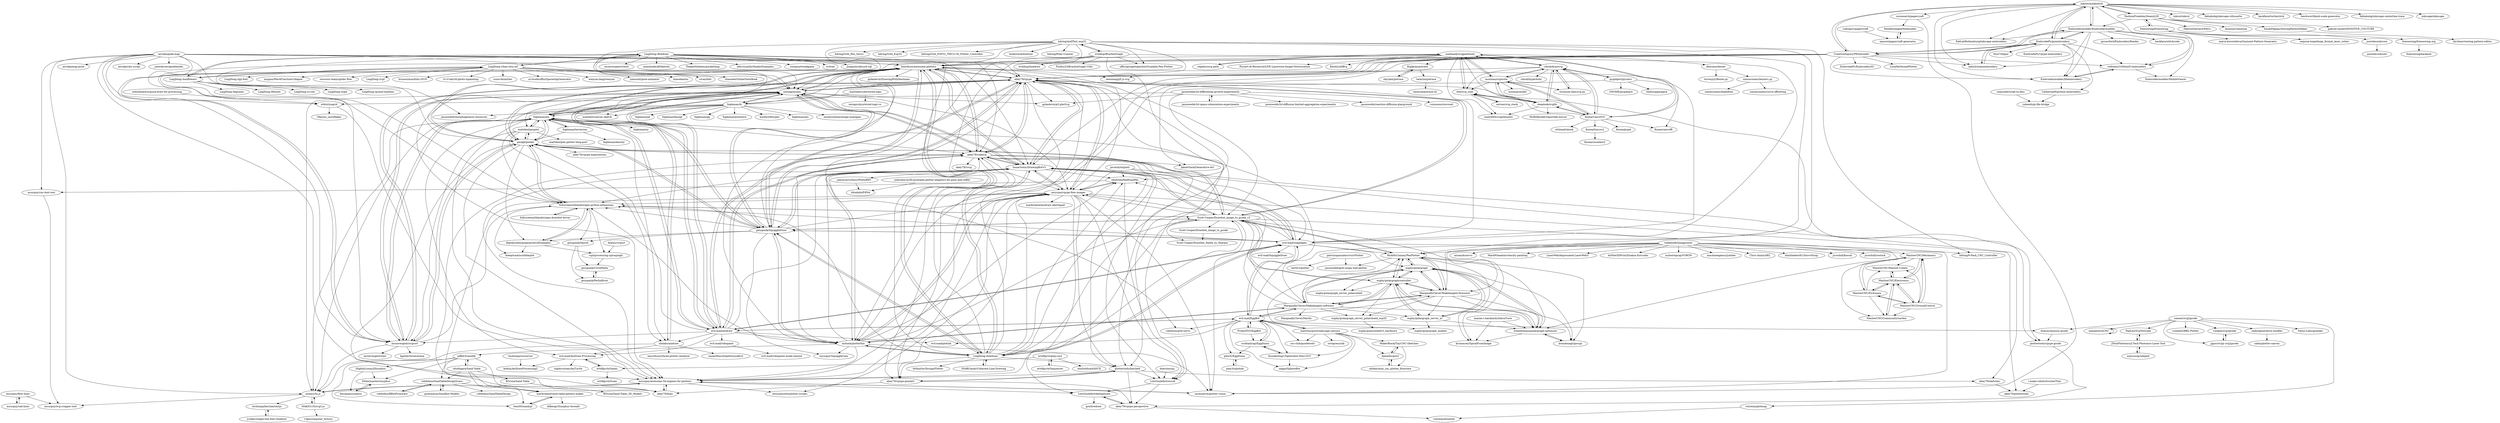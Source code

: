 digraph G {
"beardicus/awesome-plotters" -> "abey79/vpype"
"beardicus/awesome-plotters" -> "nornagon/saxi"
"beardicus/awesome-plotters" -> "SonarSonic/DrawingBotV3"
"beardicus/awesome-plotters" -> "abey79/vsketch"
"beardicus/awesome-plotters" -> "paulgb/penkit"
"beardicus/awesome-plotters" -> "gwygonik/SquiggleDraw"
"beardicus/awesome-plotters" -> "LingDong-/linedraw"
"beardicus/awesome-plotters" -> "fogleman/axi"
"beardicus/awesome-plotters" -> "inconvergent/svgsort"
"beardicus/awesome-plotters" -> "zenozeng/p5.js-svg" ["e"=1]
"beardicus/awesome-plotters" -> "Scott-Cooper/Drawbot_image_to_gcode_v2"
"beardicus/awesome-plotters" -> "fullscreennl/blackstripes-python-extensions"
"beardicus/awesome-plotters" -> "serycjon/vpype-flow-imager"
"beardicus/awesome-plotters" -> "golanlevin/DrawingWithMachines" ["e"=1]
"beardicus/awesome-plotters" -> "evil-mad/axidraw"
"wblut/isogrid" -> "msurguy/awesome-3d-engines-for-plotters"
"wblut/isogrid" -> "l3kn/iso_snowflakes"
"martymcguire/inkscape-unicorn" -> "octopress/ink" ["e"=1]
"martymcguire/inkscape-unicorn" -> "MakerBlock/TinyCNC-Sketches"
"martymcguire/inkscape-unicorn" -> "evil-mad/EggBot"
"martymcguire/inkscape-unicorn" -> "zaggo/SphereBot"
"martymcguire/inkscape-unicorn" -> "damellis/gctrl"
"martymcguire/inkscape-unicorn" -> "cnc-club/gcodetools" ["e"=1]
"martymcguire/inkscape-unicorn" -> "thunderbug1/Spherebot-Host-GUI"
"LingDong-/shan-shui-inf" -> "LingDong-/nonflowers"
"LingDong-/shan-shui-inf" -> "LingDong-/fishdraw"
"LingDong-/shan-shui-inf" -> "wenyan-lang/wenyan" ["e"=1]
"LingDong-/shan-shui-inf" -> "yemount/pose-animator" ["e"=1]
"LingDong-/shan-shui-inf" -> "zhaoolee/ins" ["e"=1]
"LingDong-/shan-shui-inf" -> "sivan/heti" ["e"=1]
"LingDong-/shan-shui-inf" -> "zhaoolee/OnlineToolsBook" ["e"=1]
"LingDong-/shan-shui-inf" -> "LingDong-/qiji-font" ["e"=1]
"LingDong-/shan-shui-inf" -> "mxgmn/WaveFunctionCollapse" ["e"=1]
"LingDong-/shan-shui-inf" -> "ssssssss-team/spider-flow" ["e"=1]
"LingDong-/shan-shui-inf" -> "LingDong-/rrpl" ["e"=1]
"LingDong-/shan-shui-inf" -> "brunosimon/folio-2019" ["e"=1]
"LingDong-/shan-shui-inf" -> "vt-vl-lab/3d-photo-inpainting" ["e"=1]
"LingDong-/shan-shui-inf" -> "nuno-faria/tiler" ["e"=1]
"LingDong-/shan-shui-inf" -> "a1studmuffin/SpaceshipGenerator" ["e"=1]
"evildmp/BrachioGraph" -> "bdring/midTbot_esp32"
"evildmp/BrachioGraph" -> "beardicus/awesome-plotters"
"evildmp/BrachioGraph" -> "ufficioprogettiperduti/Scalable-Pen-Plotter"
"evildmp/BrachioGraph" -> "evildmp/linedraw"
"evildmp/BrachioGraph" -> "Findus23/BrachioGraph-Utils"
"evildmp/BrachioGraph" -> "LingDong-/linedraw"
"evildmp/BrachioGraph" -> "mitxela/plotterfun"
"evildmp/BrachioGraph" -> "evil-mad/stipplegen"
"cduck/drawsvg" -> "mozman/svgwrite"
"cduck/drawsvg" -> "orsinium-labs/svg.py"
"cduck/drawsvg" -> "mathandy/svgpathtools"
"cduck/drawsvg" -> "deeplook/svglib"
"cduck/drawsvg" -> "cduck/hyperbolic"
"cduck/drawsvg" -> "Kozea/CairoSVG"
"cduck/drawsvg" -> "btel/svg_utils"
"cduck/drawsvg" -> "pygobject/pycairo"
"cduck/drawsvg" -> "abey79/vpype"
"fogleman/terrarium" -> "fogleman/axi"
"fogleman/terrarium" -> "fogleman/density"
"fogleman/terrarium" -> "paulgb/penkit"
"heropup/sisyphus" -> "Dithermaster/sisyphus"
"jasonwebb/2d-differential-growth-experiments" -> "rsimmons/isovoxel"
"jasonwebb/2d-differential-growth-experiments" -> "wblut/isogrid"
"jasonwebb/2d-differential-growth-experiments" -> "jasonwebb/2d-space-colonization-experiments"
"jasonwebb/2d-differential-growth-experiments" -> "jasonwebb/2d-diffusion-limited-aggregation-experiments"
"jasonwebb/2d-differential-growth-experiments" -> "jasonwebb/reaction-diffusion-playground" ["e"=1]
"jasonwebb/2d-differential-growth-experiments" -> "golanlevin/p5.plotSvg" ["e"=1]
"jasonwebb/2d-differential-growth-experiments" -> "ehufsted/HalftonePAL"
"freesewing/freesewing" -> "FashionFreedom/Seamly2D"
"freesewing/freesewing" -> "joostdecock/core"
"freesewing/freesewing" -> "freesewing/freesewing.org"
"freesewing/freesewing" -> "maria-korosteleva/Garment-Pattern-Generator" ["e"=1]
"freesewing/freesewing" -> "sequoia-hope/large_format_laser_cutter"
"EmbroidePy/pyembroidery" -> "inkstitch/pyembroidery"
"EmbroidePy/pyembroidery" -> "CreativeInquiry/PEmbroider"
"EmbroidePy/pyembroidery" -> "Embroidermodder/Embroidermodder"
"EmbroidePy/pyembroidery" -> "redteam316/html5-embroidery"
"EmbroidePy/pyembroidery" -> "inkstitch/inkstitch"
"EmbroidePy/pyembroidery" -> "frno7/libpes"
"EmbroidePy/pyembroidery" -> "Embroidermodder/libembroidery"
"EmbroidePy/pyembroidery" -> "EmbroidePy/vpype-embroidery"
"EmbroidePy/pyembroidery" -> "CatherineH/python-embroidery"
"MakerBlock/TinyCNC-Sketches" -> "damellis/gctrl"
"MakerBlock/TinyCNC-Sketches" -> "adidax/mini_cnc_plotter_firmware"
"LingDong-/nonflowers" -> "LingDong-/shan-shui-inf"
"LingDong-/nonflowers" -> "LingDong-/fishdraw"
"LingDong-/nonflowers" -> "LingDong-/grand-timeline"
"LingDong-/nonflowers" -> "LingDong-/legumes"
"LingDong-/nonflowers" -> "LingDong-/Hermit"
"LingDong-/nonflowers" -> "LingDong-/ci-ren" ["e"=1]
"LingDong-/nonflowers" -> "LingDong-/cope" ["e"=1]
"nornagon/saxi" -> "abey79/vpype"
"nornagon/saxi" -> "fogleman/axi"
"nornagon/saxi" -> "beardicus/awesome-plotters"
"nornagon/saxi" -> "evil-mad/axidraw"
"nornagon/saxi" -> "aweary/ln.js"
"nornagon/saxi" -> "ubilabs/axidraw"
"nornagon/saxi" -> "SonarSonic/DrawingBotV3"
"nornagon/saxi" -> "abey79/vsketch"
"nornagon/saxi" -> "inconvergent/svgsort"
"nornagon/saxi" -> "gwygonik/SquiggleDraw"
"nornagon/saxi" -> "paulgb/penkit"
"nornagon/saxi" -> "serycjon/vpype-flow-imager"
"nornagon/saxi" -> "msurguy/awesome-3d-engines-for-plotters"
"nornagon/saxi" -> "fogleman/ln"
"nornagon/saxi" -> "golanlevin/p5.plotSvg" ["e"=1]
"inconvergent/svgsort" -> "fogleman/axi"
"inconvergent/svgsort" -> "paulgb/penkit"
"inconvergent/svgsort" -> "abey79/vpype"
"inconvergent/svgsort" -> "fullscreennl/blackstripes-python-extensions"
"inconvergent/svgsort" -> "aweary/ln.js"
"inconvergent/svgsort" -> "nornagon/saxi"
"inconvergent/svgsort" -> "inconvergent/weir" ["e"=1]
"inconvergent/svgsort" -> "kgolid/chromotome" ["e"=1]
"inconvergent/svgsort" -> "beardicus/awesome-plotters"
"ubilabs/axidraw" -> "naomiHauret/patternsofevil"
"ubilabs/axidraw" -> "evil-mad/AxiDraw-Processing"
"ubilabs/axidraw" -> "neurofuzzy/three-plotter-renderer"
"ubilabs/axidraw" -> "aweary/ln.js"
"ubilabs/axidraw" -> "nornagon/saxi"
"euphy/polargraph" -> "euphy/polargraphcontroller"
"euphy/polargraph" -> "ezheidtmann/polargraph-optimizer"
"euphy/polargraph" -> "euphy/polargraph_server_a1"
"euphy/polargraph" -> "MarginallyClever/Makelangelo-firmware"
"euphy/polargraph" -> "RickMcConney/PenPlotter"
"euphy/polargraph" -> "brandonagr/gocupi"
"euphy/polargraph" -> "MarginallyClever/Makelangelo-software"
"euphy/polargraph" -> "euphy/polargraph_server_polarshield"
"euphy/polargraph" -> "euphy/polargraph_models"
"jasonwebb/2d-space-colonization-experiments" -> "jasonwebb/2d-differential-growth-experiments"
"CatherineH/python-embroidery" -> "yaheath/pi-file-bridge"
"Embroidermodder/Embroidermodder" -> "inkstitch/inkstitch"
"Embroidermodder/Embroidermodder" -> "Embroidermodder/libembroidery"
"Embroidermodder/Embroidermodder" -> "EmbroidePy/pyembroidery"
"Embroidermodder/Embroidermodder" -> "CreativeInquiry/PEmbroider"
"Embroidermodder/Embroidermodder" -> "inkstitch/pyembroidery"
"Embroidermodder/Embroidermodder" -> "njcrawford/EmbroideryReader"
"Embroidermodder/Embroidermodder" -> "FabLabRothenburg/inkscape-embroidery"
"Embroidermodder/Embroidermodder" -> "redteam316/html5-embroidery"
"Embroidermodder/Embroidermodder" -> "Embroidermodder/MobileViewer"
"Embroidermodder/Embroidermodder" -> "backface/stitchcode"
"inkstitch/pyembroidery" -> "EmbroidePy/pyembroidery"
"Anemy/svgurt" -> "rspt/processing-spirograph"
"paulgb/penkit" -> "fullscreennl/blackstripes-python-extensions"
"paulgb/penkit" -> "msurguy/awesome-3d-engines-for-plotters"
"paulgb/penkit" -> "inconvergent/svgsort"
"paulgb/penkit" -> "Scott-Cooper/Drawbot_image_to_gcode_v2"
"paulgb/penkit" -> "digitalcoleman/generativeExamples"
"paulgb/penkit" -> "gwygonik/SquiggleDraw"
"paulgb/penkit" -> "beardicus/awesome-plotters"
"paulgb/penkit" -> "abey79/lines"
"paulgb/penkit" -> "abey79/vpype-explorations"
"paulgb/penkit" -> "abey79/vpype"
"paulgb/penkit" -> "mattdesl/penplot"
"paulgb/penkit" -> "abey79/vsketch"
"paulgb/penkit" -> "fogleman/axi"
"vishpat/svg2gcode" -> "pjpscriv/py-svg2gcode"
"msurguy/rad-lines" -> "msurguy/flow-lines"
"bdring/midTbot_esp32" -> "bdring/Grbl_Pen_Servo" ["e"=1]
"bdring/midTbot_esp32" -> "beardicus/awesome-plotters"
"bdring/midTbot_esp32" -> "bdring/Grbl_Esp32" ["e"=1]
"bdring/midTbot_esp32" -> "bdring/Grbl_ESP32_TMC2130_Plotter_Controller"
"bdring/midTbot_esp32" -> "robottini/grbl-servo" ["e"=1]
"bdring/midTbot_esp32" -> "abey79/vpype"
"bdring/midTbot_esp32" -> "evildmp/BrachioGraph"
"bdring/midTbot_esp32" -> "ufficioprogettiperduti/Scalable-Pen-Plotter"
"bdring/midTbot_esp32" -> "MarginallyClever/Makelangelo-firmware"
"bdring/midTbot_esp32" -> "bdring/6-Pack_CNC_Controller" ["e"=1]
"bdring/midTbot_esp32" -> "gwygonik/SquiggleDraw"
"bdring/midTbot_esp32" -> "bullestock/4xidraw" ["e"=1]
"bdring/midTbot_esp32" -> "bdring/Polar-Coaster"
"bdring/midTbot_esp32" -> "nornagon/saxi"
"bdring/midTbot_esp32" -> "RickMcConney/PenPlotter"
"sameer/svg2gcode" -> "pjpscriv/py-svg2gcode"
"sameer/svg2gcode" -> "volzotan/plotmap"
"sameer/svg2gcode" -> "cadin/generative-noodles"
"sameer/svg2gcode" -> "domoszlai/juicy-gcode"
"sameer/svg2gcode" -> "svenhb/GRBL-Plotter" ["e"=1]
"sameer/svg2gcode" -> "Sienci-Labs/gsender" ["e"=1]
"sameer/svg2gcode" -> "vishpat/svg2gcode"
"sameer/svg2gcode" -> "manahter/nCNC"
"sameer/svg2gcode" -> "PadLex/SvgToGcode"
"SlightlyLoony/JSisyphus" -> "heropup/sisyphus"
"SlightlyLoony/JSisyphus" -> "Dithermaster/sisyphus"
"FashionFreedom/Seamly2D" -> "freesewing/freesewing"
"FashionFreedom/Seamly2D" -> "FabriceSalvaire/Patro"
"FashionFreedom/Seamly2D" -> "inkstitch/inkstitch"
"FashionFreedom/Seamly2D" -> "dismine/valentina"
"FashionFreedom/Seamly2D" -> "SarahPappas/SewingPatternMaker"
"FashionFreedom/Seamly2D" -> "gabriel-tandil/SENSITIVE_COUTURE"
"FashionFreedom/Seamly2D" -> "Embroidermodder/Embroidermodder"
"Scott-Cooper/Drawbot_image_to_gcode" -> "Scott-Cooper/Drawbot_Death_to_Sharpie"
"simoncozens/beziers.py" -> "simoncozens/babelfont" ["e"=1]
"simoncozens/beziers.py" -> "simoncozens/curve-offsetting"
"robdobsn/SandTableDesignScara" -> "robdobsn/RBotFirmware"
"robdobsn/SandTableDesignScara" -> "grammesm/Sandbot-Models"
"robdobsn/SandTableDesignScara" -> "robdobsn/SandTableDesign"
"robdobsn/SandTableDesignScara" -> "markroland/sand-table-pattern-maker"
"Dithermaster/sisyphus" -> "heropup/sisyphus"
"btel/svg_utils" -> "astraw/svg_stack"
"btel/svg_utils" -> "deeplook/svglib"
"btel/svg_utils" -> "meerk40t/svgelements"
"btel/svg_utils" -> "mathandy/svgpathtools"
"osresearch/plotter-vision" -> "msurguy/awesome-3d-engines-for-plotters"
"ertdfgcvb/Genau" -> "evil-mad/AxiDraw-Processing"
"ertdfgcvb/Genau" -> "ertdfgcvb/Scam"
"aweary/ln.js" -> "msurguy/awesome-3d-engines-for-plotters"
"aweary/ln.js" -> "msurguy/svg-cropper-tool"
"aweary/ln.js" -> "MAKIO135/svg5.js"
"aweary/ln.js" -> "techninja/hersheytextjs"
"thunderbug1/Spherebot-Host-GUI" -> "cocktailyogi/EggDuino"
"thunderbug1/Spherebot-Host-GUI" -> "zaggo/SphereBot"
"patriciogonzalezvivo/vPlotter" -> "jasonwebb/grbl-mega-wall-plotter"
"patriciogonzalezvivo/vPlotter" -> "bertlr/vplotter"
"MaslowCNC/Maslow-Create" -> "MaslowCNC/Electronics"
"damellis/gctrl" -> "MakerBlock/TinyCNC-Sketches"
"damellis/gctrl" -> "adidax/mini_cnc_plotter_firmware"
"freesewing/freesewing.org" -> "freesewing/backend"
"codybenlewis/quick-draw-for-processing" -> "wblut/isogrid"
"iamnwi/papercraft-generator" -> "felixfeliz/paperfoldmodels"
"cocktailyogi/EggDuino" -> "thunderbug1/Spherebot-Host-GUI"
"cocktailyogi/EggDuino" -> "plex3r/EggDuino"
"cocktailyogi/EggDuino" -> "evil-mad/EggBot"
"markroland/sand-table-pattern-maker" -> "ddkengr/Sisyphus-threads"
"markroland/sand-table-pattern-maker" -> "texx00/sandypi"
"digitalcoleman/generativeExamples" -> "fullscreennl/blackstripes-python-extensions"
"digitalcoleman/generativeExamples" -> "rspt/processing-spirograph"
"digitalcoleman/generativeExamples" -> "bleeptrack/scribbleplot"
"euphy/polargraph_server_polarshield_esp32" -> "euphy/polarshieldv3_hardware"
"juliendorra/3D-printable-plotter-adapters-for-pens-and-refills" -> "ithinkido/PiPlot"
"felixfeliz/paperfoldmodels" -> "iamnwi/papercraft-generator"
"abey79/vpype" -> "abey79/vsketch"
"abey79/vpype" -> "beardicus/awesome-plotters"
"abey79/vpype" -> "nornagon/saxi"
"abey79/vpype" -> "serycjon/vpype-flow-imager"
"abey79/vpype" -> "SonarSonic/DrawingBotV3"
"abey79/vpype" -> "LoicGoulefert/occult"
"abey79/vpype" -> "plottertools/vpype-gcode"
"abey79/vpype" -> "inconvergent/svgsort"
"abey79/vpype" -> "abey79/vpype-pixelart"
"abey79/vpype" -> "plottertools/hatched"
"abey79/vpype" -> "paulgb/penkit"
"abey79/vpype" -> "gwygonik/SquiggleDraw"
"abey79/vpype" -> "evil-mad/axidraw"
"abey79/vpype" -> "Scott-Cooper/Drawbot_image_to_gcode_v2"
"abey79/vpype" -> "golanlevin/p5.plotSvg" ["e"=1]
"abey79/vsketch" -> "abey79/vpype"
"abey79/vsketch" -> "LoicGoulefert/occult"
"abey79/vsketch" -> "abey79/vpype-pixelart"
"abey79/vsketch" -> "beardicus/awesome-plotters"
"abey79/vsketch" -> "SonarSonic/DrawingBotV3"
"abey79/vsketch" -> "plottertools/hatched"
"abey79/vsketch" -> "paulgb/penkit"
"abey79/vsketch" -> "abey79/vsvg"
"abey79/vsketch" -> "nornagon/saxi"
"abey79/vsketch" -> "JakobGlock/Generative-Art" ["e"=1]
"abey79/vsketch" -> "serycjon/vpype-flow-imager"
"abey79/vsketch" -> "plottertools/vpype-gcode"
"abey79/vsketch" -> "abey79/sketches"
"abey79/vsketch" -> "evil-mad/axidraw"
"abey79/vsketch" -> "abey79/lines"
"Kozea/CairoSVG" -> "deeplook/svglib"
"Kozea/CairoSVG" -> "mozman/svgwrite"
"Kozea/CairoSVG" -> "mathandy/svgpathtools"
"Kozea/CairoSVG" -> "cduck/drawsvg"
"Kozea/CairoSVG" -> "Kozea/cairocffi"
"Kozea/CairoSVG" -> "btel/svg_utils"
"Kozea/CairoSVG" -> "Kozea/pygal" ["e"=1]
"Kozea/CairoSVG" -> "whitead/skunk"
"Kozea/CairoSVG" -> "Kozea/tinycss2"
"MaslowCNC/Firmware" -> "MaslowCNC/GroundControl"
"MaslowCNC/Firmware" -> "MaslowCNC/Electronics"
"MaslowCNC/Firmware" -> "MaslowCNC/Mechanics"
"MaslowCNC/Firmware" -> "MaslowCNC/CommunityGarden"
"MaslowCNC/Firmware" -> "MaslowCNC/Maslow-Create"
"ertdfgcvb/play.core" -> "ertdfgcvb/Sequencer"
"ertdfgcvb/play.core" -> "ertdfgcvb/Genau"
"ertdfgcvb/play.core" -> "emilwidlund/ASCII"
"mitxela/plotterfun" -> "SonarSonic/DrawingBotV3"
"mitxela/plotterfun" -> "serycjon/vpype-flow-imager"
"mitxela/plotterfun" -> "gwygonik/SquiggleDraw"
"mitxela/plotterfun" -> "ehufsted/HalftonePAL"
"mitxela/plotterfun" -> "osresearch/plotter-vision"
"mitxela/plotterfun" -> "LingDong-/linedraw"
"mitxela/plotterfun" -> "abey79/vpype"
"mitxela/plotterfun" -> "MarginallyClever/Makelangelo-software"
"mitxela/plotterfun" -> "Scott-Cooper/Drawbot_image_to_gcode_v2"
"mitxela/plotterfun" -> "fullscreennl/blackstripes-python-extensions"
"mitxela/plotterfun" -> "msurguy/SquiggleCam"
"mitxela/plotterfun" -> "msurguy/awesome-3d-engines-for-plotters"
"mitxela/plotterfun" -> "beardicus/awesome-plotters"
"mitxela/plotterfun" -> "abey79/vsketch"
"mitxela/plotterfun" -> "jeffeb3/sandify"
"CreativeInquiry/PEmbroider" -> "EmbroidePy/pyembroidery"
"CreativeInquiry/PEmbroider" -> "Embroidermodder/Embroidermodder"
"CreativeInquiry/PEmbroider" -> "inkstitch/inkstitch"
"CreativeInquiry/PEmbroider" -> "EmbroidePy/EmbroideryIO"
"CreativeInquiry/PEmbroider" -> "abey79/vpype"
"CreativeInquiry/PEmbroider" -> "inkstitch/pyembroidery"
"CreativeInquiry/PEmbroider" -> "SonarSonic/DrawingBotV3"
"CreativeInquiry/PEmbroider" -> "mitxela/plotterfun"
"CreativeInquiry/PEmbroider" -> "zenozeng/p5.js-svg" ["e"=1]
"CreativeInquiry/PEmbroider" -> "beardicus/awesome-plotters"
"CreativeInquiry/PEmbroider" -> "Embroidermodder/libembroidery"
"CreativeInquiry/PEmbroider" -> "redteam316/html5-embroidery"
"CreativeInquiry/PEmbroider" -> "msurguy/awesome-3d-engines-for-plotters"
"CreativeInquiry/PEmbroider" -> "nornagon/saxi"
"CreativeInquiry/PEmbroider" -> "LiciaHe/threadPlotter" ["e"=1]
"techninja/hersheytextjs" -> "jvolker/single-line-font-renderer"
"msurguy/cnc-text-tool" -> "msurguy/svg-cropper-tool"
"osresearch/papercraft" -> "felixfeliz/paperfoldmodels"
"osresearch/papercraft" -> "osresearch/plotter-vision"
"LoicGoulefert/occult" -> "LoicGoulefert/deduplicate"
"LoicGoulefert/occult" -> "abey79/vpype-perspective"
"PadLex/SvgToGcode" -> "JTechPhotonics/J-Tech-Photonics-Laser-Tool"
"grammesm/Sandbot-Models" -> "robdobsn/SandTableDesignScara"
"evil-mad/EggBot" -> "cocktailyogi/EggDuino"
"evil-mad/EggBot" -> "evil-mad/axidraw"
"evil-mad/EggBot" -> "evil-mad/stipplegen"
"evil-mad/EggBot" -> "evil-mad/plotink"
"evil-mad/EggBot" -> "MarginallyClever/Makelangelo-software"
"evil-mad/EggBot" -> "MarginallyClever/Makelangelo-firmware"
"evil-mad/EggBot" -> "martymcguire/inkscape-unicorn"
"evil-mad/EggBot" -> "thunderbug1/Spherebot-Host-GUI"
"evil-mad/EggBot" -> "ProbotXYZ/EggBot"
"evil-mad/EggBot" -> "plex3r/EggDuino"
"evil-mad/EggBot" -> "domoszlai/juicy-gcode"
"evil-mad/EggBot" -> "robottini/grbl-servo" ["e"=1]
"evil-mad/EggBot" -> "cnc-club/gcodetools" ["e"=1]
"evil-mad/EggBot" -> "zaggo/SphereBot"
"evil-mad/EggBot" -> "fogleman/axi"
"tobbelobb/hangprinter" -> "misan/dcservo" ["e"=1]
"tobbelobb/hangprinter" -> "MarkWheadon/velocity-painting" ["e"=1]
"tobbelobb/hangprinter" -> "LaserWeb/deprecated-LaserWeb3" ["e"=1]
"tobbelobb/hangprinter" -> "MarginallyClever/Makelangelo-software"
"tobbelobb/hangprinter" -> "AxMod3DPrint/Drakon-Extruder" ["e"=1]
"tobbelobb/hangprinter" -> "mzbotreprap/VORON" ["e"=1]
"tobbelobb/hangprinter" -> "bdring/6-Pack_CNC_Controller" ["e"=1]
"tobbelobb/hangprinter" -> "MaslowCNC/Mechanics"
"tobbelobb/hangprinter" -> "machineagency/jubilee" ["e"=1]
"tobbelobb/hangprinter" -> "Chris-Annin/AR2" ["e"=1]
"tobbelobb/hangprinter" -> "danithebest91/ServoStrap" ["e"=1]
"tobbelobb/hangprinter" -> "RickMcConney/PenPlotter"
"tobbelobb/hangprinter" -> "jcrocholl/kossel" ["e"=1]
"tobbelobb/hangprinter" -> "MarginallyClever/Makelangelo-firmware"
"tobbelobb/hangprinter" -> "jcrocholl/rostock" ["e"=1]
"anvaka/peak-map" -> "msurguy/awesome-3d-engines-for-plotters"
"anvaka/peak-map" -> "paulgb/penkit"
"anvaka/peak-map" -> "fullscreennl/blackstripes-python-extensions"
"anvaka/peak-map" -> "wblut/isogrid"
"anvaka/peak-map" -> "abey79/vpype"
"anvaka/peak-map" -> "SonarSonic/DrawingBotV3"
"anvaka/peak-map" -> "beardicus/awesome-plotters"
"anvaka/peak-map" -> "anvaka/city-script"
"anvaka/peak-map" -> "aweary/ln.js"
"anvaka/peak-map" -> "abey79/vsketch"
"anvaka/peak-map" -> "inconvergent/svgsort"
"anvaka/peak-map" -> "joewdavies/geoblender" ["e"=1]
"anvaka/peak-map" -> "msurguy/cnc-text-tool"
"anvaka/peak-map" -> "nornagon/saxi"
"anvaka/peak-map" -> "anvaka/map-print"
"RGroza/Sand-Table" -> "RGroza/Sand-Table_3D_Models"
"volzotan/plotmap" -> "volzotan/drawbot"
"rdudhagra/Sand-Table" -> "markroland/sand-table-pattern-maker"
"rdudhagra/Sand-Table" -> "texx00/sandypi"
"rdudhagra/Sand-Table" -> "RGroza/Sand-Table"
"rdudhagra/Sand-Table" -> "jeffeb3/sandify"
"rdudhagra/Sand-Table" -> "robdobsn/SandTableDesignScara"
"MAKIO135/svg5.js" -> "aweary/ln.js"
"MAKIO135/svg5.js" -> "v3ga/computer_history" ["e"=1]
"JTechPhotonics/J-Tech-Photonics-Laser-Tool" -> "PadLex/SvgToGcode"
"JTechPhotonics/J-Tech-Photonics-Laser-Tool" -> "arpruss/gcodeplot"
"texx00/sandypi" -> "markroland/sand-table-pattern-maker"
"redteam316/html5-embroidery" -> "Embroidermodder/MobileViewer"
"redteam316/html5-embroidery" -> "Embroidermodder/libembroidery"
"MaslowCNC/GroundControl" -> "MaslowCNC/Firmware"
"MaslowCNC/GroundControl" -> "MaslowCNC/Electronics"
"MaslowCNC/GroundControl" -> "MaslowCNC/Mechanics"
"MaslowCNC/GroundControl" -> "MaslowCNC/CommunityGarden"
"MaslowCNC/GroundControl" -> "MaslowCNC/Maslow-Create"
"MaslowCNC/Mechanics" -> "MaslowCNC/Electronics"
"MaslowCNC/Mechanics" -> "MaslowCNC/Firmware"
"MaslowCNC/Mechanics" -> "MaslowCNC/GroundControl"
"MaslowCNC/Mechanics" -> "MaslowCNC/CommunityGarden"
"MaslowCNC/Mechanics" -> "MaslowCNC/Maslow-Create"
"msurguy/flow-lines" -> "msurguy/rad-lines"
"msurguy/flow-lines" -> "msurguy/svg-cropper-tool"
"SarahPappas/SewingPatternMaker" -> "kirchner/sewing-pattern-editor"
"brandonagr/gocupi" -> "ezheidtmann/polargraph-optimizer"
"ezheidtmann/polargraph-optimizer" -> "euphy/polargraph"
"ezheidtmann/polargraph-optimizer" -> "euphy/polargraphcontroller"
"ezheidtmann/polargraph-optimizer" -> "brandonagr/gocupi"
"ezheidtmann/polargraph-optimizer" -> "krummrey/SpiralFromImage"
"i-make-robots/truchetTiles" -> "abey79/plottertools"
"plottertools/hatched" -> "abey79/vpype-pixelart"
"plottertools/hatched" -> "abey79/vpype-perspective"
"plottertools/hatched" -> "msurguy/awesome-3d-engines-for-plotters"
"plottertools/hatched" -> "abey79/sketches"
"plottertools/hatched" -> "LoicGoulefert/occult"
"msurguy/awesome-3d-engines-for-plotters" -> "abey79/lines"
"msurguy/awesome-3d-engines-for-plotters" -> "osresearch/plotter-vision"
"msurguy/awesome-3d-engines-for-plotters" -> "aweary/ln.js"
"msurguy/awesome-3d-engines-for-plotters" -> "serycjon/otterplotter-scripts"
"msurguy/awesome-3d-engines-for-plotters" -> "LoicGoulefert/deduplicate"
"MaslowCNC/Electronics" -> "MaslowCNC/Firmware"
"MaslowCNC/Electronics" -> "MaslowCNC/Mechanics"
"MaslowCNC/Electronics" -> "MaslowCNC/GroundControl"
"MaslowCNC/Electronics" -> "MaslowCNC/CommunityGarden"
"MaslowCNC/Electronics" -> "MaslowCNC/Maslow-Create"
"abey79/vpype-pixelart" -> "plottertools/hatched"
"abey79/vpype-pixelart" -> "abey79/lines"
"abey79/vpype-pixelart" -> "abey79/vpype-perspective"
"abey79/lines" -> "msurguy/awesome-3d-engines-for-plotters"
"LingDong-/fishdraw" -> "LingDong-/nonflowers"
"LingDong-/fishdraw" -> "LingDong-/shan-shui-inf"
"LingDong-/fishdraw" -> "LingDong-/linedraw"
"LingDong-/fishdraw" -> "jasonwebb/morphogenesis-resources" ["e"=1]
"LingDong-/fishdraw" -> "zv/tree"
"LingDong-/fishdraw" -> "abey79/vpype"
"LingDong-/fishdraw" -> "jlongster/absurd-sql" ["e"=1]
"LingDong-/fishdraw" -> "nornagon/saxi"
"LingDong-/fishdraw" -> "beardicus/awesome-plotters"
"LingDong-/fishdraw" -> "mattdesl/canvas-sketch" ["e"=1]
"LingDong-/fishdraw" -> "inconvergent/weird" ["e"=1]
"LingDong-/fishdraw" -> "manoloide/AllSketchs" ["e"=1]
"LingDong-/fishdraw" -> "ThakeeNathees/pocketlang" ["e"=1]
"LingDong-/fishdraw" -> "aferriss/p5jsShaderExamples" ["e"=1]
"LingDong-/fishdraw" -> "cocopon/tweakpane" ["e"=1]
"javierbyte/pintr" -> "serycjon/vpype-flow-imager"
"javierbyte/pintr" -> "evil-mad/stipplegen"
"javierbyte/pintr" -> "LingDong-/linedraw"
"javierbyte/pintr" -> "ehufsted/HalftonePAL"
"doersino/uji" -> "LoicGoulefert/occult"
"ehufsted/HalftonePAL" -> "serycjon/vpype-flow-imager"
"ehufsted/HalftonePAL" -> "LoicGoulefert/occult"
"ehufsted/HalftonePAL" -> "msurguy/cnc-text-tool"
"SonarSonic/DrawingBotV3" -> "Scott-Cooper/Drawbot_image_to_gcode_v2"
"SonarSonic/DrawingBotV3" -> "abey79/vpype"
"SonarSonic/DrawingBotV3" -> "mitxela/plotterfun"
"SonarSonic/DrawingBotV3" -> "serycjon/vpype-flow-imager"
"SonarSonic/DrawingBotV3" -> "gwygonik/SquiggleDraw"
"SonarSonic/DrawingBotV3" -> "beardicus/awesome-plotters"
"SonarSonic/DrawingBotV3" -> "fullscreennl/blackstripes-python-extensions"
"SonarSonic/DrawingBotV3" -> "abey79/vsketch"
"SonarSonic/DrawingBotV3" -> "ehufsted/HalftonePAL"
"SonarSonic/DrawingBotV3" -> "LingDong-/linedraw"
"SonarSonic/DrawingBotV3" -> "nornagon/saxi"
"SonarSonic/DrawingBotV3" -> "msurguy/awesome-3d-engines-for-plotters"
"SonarSonic/DrawingBotV3" -> "jamescarruthers/PlotteRXY"
"SonarSonic/DrawingBotV3" -> "evil-mad/stipplegen"
"SonarSonic/DrawingBotV3" -> "plottertools/hatched"
"tatarize/potrace" -> "tatarize/potrace-cli"
"orsinium-labs/svg.py" -> "cduck/drawsvg"
"manahter/nCNC" -> "manahter/nCNC"
"evil-mad/stipplegen" -> "gwygonik/SquiggleDraw"
"evil-mad/stipplegen" -> "ehufsted/HalftonePAL"
"evil-mad/stipplegen" -> "evil-mad/axidraw"
"evil-mad/stipplegen" -> "evil-mad/EggBot"
"evil-mad/stipplegen" -> "SonarSonic/DrawingBotV3"
"evil-mad/stipplegen" -> "abey79/vpype"
"evil-mad/stipplegen" -> "fullscreennl/blackstripes-python-extensions"
"evil-mad/stipplegen" -> "evil-mad/SquiggleDraw"
"evil-mad/stipplegen" -> "osresearch/plotter-vision"
"evil-mad/stipplegen" -> "Scott-Cooper/Drawbot_image_to_gcode_v2"
"evil-mad/stipplegen" -> "serycjon/vpype-flow-imager"
"evil-mad/stipplegen" -> "RickMcConney/PenPlotter"
"evil-mad/stipplegen" -> "euphy/polargraph"
"evil-mad/stipplegen" -> "LingDong-/linedraw"
"evil-mad/stipplegen" -> "beardicus/awesome-plotters"
"serycjon/vpype-flow-imager" -> "abey79/vpype"
"serycjon/vpype-flow-imager" -> "abey79/vpype-pixelart"
"serycjon/vpype-flow-imager" -> "markroland/axidraw-sketchpad"
"serycjon/vpype-flow-imager" -> "ehufsted/HalftonePAL"
"serycjon/vpype-flow-imager" -> "fullscreennl/blackstripes-python-extensions"
"serycjon/vpype-flow-imager" -> "SonarSonic/DrawingBotV3"
"serycjon/vpype-flow-imager" -> "LoicGoulefert/occult"
"serycjon/vpype-flow-imager" -> "abey79/plottertools"
"serycjon/vpype-flow-imager" -> "mitxela/plotterfun"
"serycjon/vpype-flow-imager" -> "osresearch/plotter-vision"
"serycjon/vpype-flow-imager" -> "LoicGoulefert/deduplicate"
"serycjon/vpype-flow-imager" -> "msurguy/awesome-3d-engines-for-plotters"
"serycjon/vpype-flow-imager" -> "plottertools/hatched"
"serycjon/vpype-flow-imager" -> "abey79/lines"
"serycjon/vpype-flow-imager" -> "serycjon/otterplotter-scripts"
"cadin/generative-noodles" -> "cadin/plotter-canvas"
"ertdfgcvb/Sequencer" -> "ertdfgcvb/play.core"
"MarginallyClever/Makelangelo-software" -> "MarginallyClever/Makelangelo-firmware"
"MarginallyClever/Makelangelo-software" -> "euphy/polargraphcontroller"
"MarginallyClever/Makelangelo-software" -> "euphy/polargraph"
"MarginallyClever/Makelangelo-software" -> "euphy/polargraph_server_a1"
"MarginallyClever/Makelangelo-software" -> "euphy/polargraph_server_polarshield_esp32"
"MarginallyClever/Makelangelo-software" -> "RickMcConney/PenPlotter"
"MarginallyClever/Makelangelo-software" -> "MarginallyClever/Marlin"
"MarginallyClever/Makelangelo-software" -> "evil-mad/EggBot"
"MarginallyClever/Makelangelo-software" -> "ezheidtmann/polargraph-optimizer"
"MarginallyClever/Makelangelo-software" -> "mitxela/plotterfun"
"MarginallyClever/Makelangelo-software" -> "Scott-Cooper/Drawbot_image_to_gcode_v2"
"MarginallyClever/Makelangelo-software" -> "SonarSonic/DrawingBotV3"
"plottertools/vpype-gcode" -> "abey79/vpype-perspective"
"abey79/sketches" -> "abey79/plottertools"
"adidax/mini_cnc_plotter_firmware" -> "damellis/gctrl"
"LoicGoulefert/deduplicate" -> "abey79/vpype-perspective"
"LoicGoulefert/deduplicate" -> "gre/livedraw"
"jvolker/single-line-font-renderer" -> "techninja/hersheytextjs"
"rspt/processing-spirograph" -> "gwygonik/CirclePaths"
"astraw/svg_stack" -> "btel/svg_utils"
"SSARCandy/Coherent-Line-Drawing" -> "LingDong-/linedraw"
"inkstitch/inkstitch" -> "Embroidermodder/Embroidermodder"
"inkstitch/inkstitch" -> "inkstitch/pyembroidery"
"inkstitch/inkstitch" -> "EmbroidePy/pyembroidery"
"inkstitch/inkstitch" -> "CreativeInquiry/PEmbroider"
"inkstitch/inkstitch" -> "Embroidermodder/libembroidery"
"inkstitch/inkstitch" -> "inkcut/inkcut" ["e"=1]
"inkstitch/inkstitch" -> "FashionFreedom/Seamly2D"
"inkstitch/inkstitch" -> "redteam316/html5-embroidery"
"inkstitch/inkstitch" -> "fablabnbg/inkscape-silhouette" ["e"=1]
"inkstitch/inkstitch" -> "FabLabRothenburg/inkscape-embroidery"
"inkstitch/inkstitch" -> "backface/turtlestitch"
"inkstitch/inkstitch" -> "osresearch/papercraft"
"inkstitch/inkstitch" -> "leechwort/knob-scale-generator"
"inkstitch/inkstitch" -> "fablabnbg/inkscape-centerline-trace" ["e"=1]
"inkstitch/inkstitch" -> "inkscape/inkscape" ["e"=1]
"fogleman/ln" -> "fogleman/pt" ["e"=1]
"fogleman/ln" -> "abey79/vpype"
"fogleman/ln" -> "beardicus/awesome-plotters"
"fogleman/ln" -> "nornagon/saxi"
"fogleman/ln" -> "fogleman/fauxgl" ["e"=1]
"fogleman/ln" -> "fogleman/gg" ["e"=1]
"fogleman/ln" -> "fogleman/primitive" ["e"=1]
"fogleman/ln" -> "fogleman/axi"
"fogleman/ln" -> "mattdesl/canvas-sketch" ["e"=1]
"fogleman/ln" -> "mattdesl/penplot"
"fogleman/ln" -> "aweary/ln.js"
"fogleman/ln" -> "hunterloftis/pbr" ["e"=1]
"fogleman/ln" -> "jasonwebb/morphogenesis-resources" ["e"=1]
"fogleman/ln" -> "fogleman/nes" ["e"=1]
"fogleman/ln" -> "awentzonline/image-analogies" ["e"=1]
"RickMcConney/PenPlotter" -> "ezheidtmann/polargraph-optimizer"
"RickMcConney/PenPlotter" -> "euphy/polargraphcontroller"
"RickMcConney/PenPlotter" -> "MarginallyClever/Makelangelo-firmware"
"RickMcConney/PenPlotter" -> "euphy/polargraph"
"RickMcConney/PenPlotter" -> "brandonagr/gocupi"
"RickMcConney/PenPlotter" -> "Scott-Cooper/Drawbot_image_to_gcode_v2"
"RickMcConney/PenPlotter" -> "krummrey/SpiralFromImage"
"RickMcConney/PenPlotter" -> "jasonwebb/grbl-mega-wall-plotter"
"MarginallyClever/Makelangelo-firmware" -> "MarginallyClever/Makelangelo-software"
"MarginallyClever/Makelangelo-firmware" -> "euphy/polargraphcontroller"
"MarginallyClever/Makelangelo-firmware" -> "euphy/polargraph"
"MarginallyClever/Makelangelo-firmware" -> "RickMcConney/PenPlotter"
"MarginallyClever/Makelangelo-firmware" -> "euphy/polargraph_server_a1"
"MarginallyClever/Makelangelo-firmware" -> "brandonagr/gocupi"
"MarginallyClever/Makelangelo-firmware" -> "euphy/polargraph_server_polarshield_esp32"
"MarginallyClever/Makelangelo-firmware" -> "ezheidtmann/polargraph-optimizer"
"jamescarruthers/PlotteRXY" -> "ithinkido/PiPlot"
"rodrigorc/papercraft" -> "iamnwi/papercraft-generator"
"abey79/vpype-perspective" -> "LoicGoulefert/deduplicate"
"abey79/vpype-perspective" -> "volzotan/drawbot"
"evil-mad/axidraw" -> "fogleman/axi"
"evil-mad/axidraw" -> "nornagon/saxi"
"evil-mad/axidraw" -> "evil-mad/AxiDraw-Processing"
"evil-mad/axidraw" -> "evil-mad/stipplegen"
"evil-mad/axidraw" -> "abey79/vpype"
"evil-mad/axidraw" -> "evil-mad/EggBot"
"evil-mad/axidraw" -> "paulgb/penkit"
"evil-mad/axidraw" -> "abey79/vsketch"
"evil-mad/axidraw" -> "inconvergent/svgsort"
"evil-mad/axidraw" -> "beardicus/awesome-plotters"
"evil-mad/axidraw" -> "evil-mad/robopaint"
"evil-mad/axidraw" -> "ubilabs/axidraw"
"evil-mad/axidraw" -> "evil-mad/plotink"
"evil-mad/axidraw" -> "SonarSonic/DrawingBotV3"
"evil-mad/axidraw" -> "mitxela/plotterfun"
"martinkirsche/wired-logic" -> "iostapyshyn/wired-logic-rs"
"martinkirsche/wired-logic" -> "fogleman/ln"
"plex3r/EggDuino" -> "plex3r/plotink"
"plex3r/plotink" -> "plex3r/EggDuino"
"joostdecock/core" -> "joostdecock/site"
"mathandy/svgpathtools" -> "regebro/svg.path"
"mathandy/svgpathtools" -> "meerk40t/svgelements"
"mathandy/svgpathtools" -> "mozman/svgwrite"
"mathandy/svgpathtools" -> "cduck/drawsvg"
"mathandy/svgpathtools" -> "btel/svg_utils"
"mathandy/svgpathtools" -> "dhermes/bezier"
"mathandy/svgpathtools" -> "deeplook/svglib"
"mathandy/svgpathtools" -> "Picsart-AI-Research/LIVE-Layerwise-Image-Vectorization" ["e"=1]
"mathandy/svgpathtools" -> "inconvergent/svgsort"
"mathandy/svgpathtools" -> "BachiLi/diffvg" ["e"=1]
"mathandy/svgpathtools" -> "abey79/vpype"
"mathandy/svgpathtools" -> "Kozea/CairoSVG"
"mathandy/svgpathtools" -> "flupke/pypotrace"
"mathandy/svgpathtools" -> "beardicus/awesome-plotters"
"pjpscriv/py-svg2gcode" -> "vishpat/svg2gcode"
"fullscreennl/blackstripes-python-extensions" -> "fullscreennl/blackstripes-drawbot-driver"
"fullscreennl/blackstripes-python-extensions" -> "digitalcoleman/generativeExamples"
"fullscreennl/blackstripes-python-extensions" -> "bleeptrack/scribbleplot"
"fullscreennl/blackstripes-python-extensions" -> "paulgb/penkit"
"fullscreennl/blackstripes-python-extensions" -> "Scott-Cooper/Drawbot_image_to_gcode_v2"
"fullscreennl/blackstripes-python-extensions" -> "rspt/processing-spirograph"
"fullscreennl/blackstripes-python-extensions" -> "gwygonik/Spiroh"
"fullscreennl/blackstripes-drawbot-driver" -> "fullscreennl/blackstripes-python-extensions"
"flupke/pypotrace" -> "tatarize/potrace"
"flupke/pypotrace" -> "skyrpex/potrace"
"maxim-s-barabash/ZebraTrace" -> "krummrey/SpiralFromImage"
"maxim-s-barabash/ZebraTrace" -> "ezheidtmann/polargraph-optimizer"
"deeplook/svglib" -> "Kozea/CairoSVG"
"deeplook/svglib" -> "btel/svg_utils"
"deeplook/svglib" -> "mozman/svgwrite"
"deeplook/svglib" -> "cduck/drawsvg"
"deeplook/svglib" -> "MrBitBucket/reportlab-mirror"
"deeplook/svglib" -> "meerk40t/svgelements"
"mozman/svgwrite" -> "cduck/drawsvg"
"mozman/svgwrite" -> "mathandy/svgpathtools"
"mozman/svgwrite" -> "Kozea/CairoSVG"
"mozman/svgwrite" -> "deeplook/svglib"
"mozman/svgwrite" -> "orsinium-labs/svg.py"
"mozman/svgwrite" -> "btel/svg_utils"
"mozman/svgwrite" -> "mozman/ezdxf" ["e"=1]
"gwygonik/SquiggleDraw" -> "fullscreennl/blackstripes-python-extensions"
"gwygonik/SquiggleDraw" -> "Scott-Cooper/Drawbot_image_to_gcode_v2"
"gwygonik/SquiggleDraw" -> "msurguy/SquiggleCam"
"gwygonik/SquiggleDraw" -> "SonarSonic/DrawingBotV3"
"gwygonik/SquiggleDraw" -> "paulgb/penkit"
"gwygonik/SquiggleDraw" -> "mitxela/plotterfun"
"gwygonik/SquiggleDraw" -> "evil-mad/stipplegen"
"gwygonik/SquiggleDraw" -> "abey79/vpype"
"gwygonik/SquiggleDraw" -> "beardicus/awesome-plotters"
"gwygonik/SquiggleDraw" -> "gwygonik/Spiroh"
"gwygonik/SquiggleDraw" -> "digitalcoleman/generativeExamples"
"gwygonik/SquiggleDraw" -> "fogleman/axi"
"gwygonik/SquiggleDraw" -> "nornagon/saxi"
"gwygonik/SquiggleDraw" -> "serycjon/vpype-flow-imager"
"gwygonik/SquiggleDraw" -> "LingDong-/linedraw"
"Embroidermodder/libembroidery" -> "redteam316/html5-embroidery"
"Embroidermodder/libembroidery" -> "CatherineH/python-embroidery"
"fogleman/axi" -> "inconvergent/svgsort"
"fogleman/axi" -> "nornagon/saxi"
"fogleman/axi" -> "fogleman/xy"
"fogleman/axi" -> "evil-mad/axidraw"
"fogleman/axi" -> "msurguy/awesome-3d-engines-for-plotters"
"fogleman/axi" -> "fogleman/terrarium"
"fogleman/axi" -> "paulgb/penkit"
"fogleman/axi" -> "ubilabs/axidraw"
"fogleman/axi" -> "gwygonik/SquiggleDraw"
"fogleman/axi" -> "abey79/vpype"
"fogleman/axi" -> "mattdesl/penplot"
"fogleman/axi" -> "aweary/ln.js"
"fogleman/axi" -> "beardicus/awesome-plotters"
"fogleman/axi" -> "evil-mad/AxiDraw-Processing"
"fogleman/axi" -> "abey79/vsketch"
"domoszlai/juicy-gcode" -> "plottertools/vpype-gcode"
"dhermes/bezier" -> "simoncozens/beziers.py"
"dhermes/bezier" -> "torresjrjr/Bezier.py"
"regebro/svg.path" -> "mathandy/svgpathtools"
"arpruss/gcodeplot" -> "JTechPhotonics/J-Tech-Photonics-Laser-Tool"
"evil-mad/AxiDraw-Processing" -> "ralphcrutzen/AxiTurtle"
"evil-mad/AxiDraw-Processing" -> "ertdfgcvb/Genau"
"evil-mad/AxiDraw-Processing" -> "koblin/AxiDrawProcessing2"
"gwygonik/CirclePaths" -> "gwygonik/PerlinRiver"
"LingDong-/linedraw" -> "SonarSonic/DrawingBotV3"
"LingDong-/linedraw" -> "mitxela/plotterfun"
"LingDong-/linedraw" -> "serycjon/vpype-flow-imager"
"LingDong-/linedraw" -> "abey79/vpype"
"LingDong-/linedraw" -> "gwygonik/SquiggleDraw"
"LingDong-/linedraw" -> "beardicus/awesome-plotters"
"LingDong-/linedraw" -> "evil-mad/stipplegen"
"LingDong-/linedraw" -> "Scott-Cooper/Drawbot_image_to_gcode_v2"
"LingDong-/linedraw" -> "fullscreennl/blackstripes-python-extensions"
"LingDong-/linedraw" -> "SSARCandy/Coherent-Line-Drawing"
"LingDong-/linedraw" -> "abey79/vsketch"
"LingDong-/linedraw" -> "ehufsted/HalftonePAL"
"LingDong-/linedraw" -> "abey79/vpype-pixelart"
"LingDong-/linedraw" -> "plottertools/hatched"
"LingDong-/linedraw" -> "th0ma5w/StringyPlotter"
"pygobject/pycairo" -> "hhatto/pgmagick"
"pygobject/pycairo" -> "Kozea/cairocffi"
"pygobject/pycairo" -> "JakobGlock/Generative-Art" ["e"=1]
"pygobject/pycairo" -> "cduck/drawsvg"
"pygobject/pycairo" -> "GNOME/pygobject" ["e"=1]
"gwygonik/Spiroh" -> "gwygonik/CirclePaths"
"gwygonik/Spiroh" -> "gwygonik/PerlinRiver"
"euphy/polargraphcontroller" -> "euphy/polargraph"
"euphy/polargraphcontroller" -> "euphy/polargraph_server_a1"
"euphy/polargraphcontroller" -> "ezheidtmann/polargraph-optimizer"
"euphy/polargraphcontroller" -> "MarginallyClever/Makelangelo-firmware"
"euphy/polargraphcontroller" -> "MarginallyClever/Makelangelo-software"
"euphy/polargraphcontroller" -> "RickMcConney/PenPlotter"
"euphy/polargraphcontroller" -> "euphy/polargraph_server_polarshield"
"euphy/polargraphcontroller" -> "euphy/polargraph_server_polarshield_esp32"
"euphy/polargraphcontroller" -> "Scott-Cooper/Drawbot_image_to_gcode_v2"
"ProbotXYZ/EggBot" -> "cocktailyogi/EggDuino"
"ProbotXYZ/EggBot" -> "evil-mad/EggBot"
"mattdesl/penplot" -> "mattdesl/pen-plotter-blog-post"
"mattdesl/penplot" -> "paulgb/penkit"
"mattdesl/penplot" -> "ubilabs/axidraw"
"mattdesl/penplot" -> "fullscreennl/blackstripes-python-extensions"
"mattdesl/penplot" -> "fogleman/axi"
"mattdesl/penplot" -> "inconvergent/svgsort"
"robdobsn/RBotFirmware" -> "robdobsn/SandTableDesignScara"
"techninja/cncserver" -> "koblin/AxiDrawProcessing2"
"Scott-Cooper/Drawbot_image_to_gcode_v2" -> "Scott-Cooper/Drawbot_image_to_gcode"
"Scott-Cooper/Drawbot_image_to_gcode_v2" -> "fullscreennl/blackstripes-python-extensions"
"Scott-Cooper/Drawbot_image_to_gcode_v2" -> "SonarSonic/DrawingBotV3"
"Scott-Cooper/Drawbot_image_to_gcode_v2" -> "RickMcConney/PenPlotter"
"Scott-Cooper/Drawbot_image_to_gcode_v2" -> "msurguy/awesome-3d-engines-for-plotters"
"Scott-Cooper/Drawbot_image_to_gcode_v2" -> "gwygonik/SquiggleDraw"
"Scott-Cooper/Drawbot_image_to_gcode_v2" -> "paulgb/penkit"
"Scott-Cooper/Drawbot_image_to_gcode_v2" -> "ezheidtmann/polargraph-optimizer"
"Scott-Cooper/Drawbot_image_to_gcode_v2" -> "krummrey/SpiralFromImage"
"Scott-Cooper/Drawbot_image_to_gcode_v2" -> "euphy/polargraphcontroller"
"Scott-Cooper/Drawbot_image_to_gcode_v2" -> "Scott-Cooper/Drawbot_Death_to_Sharpie"
"Scott-Cooper/Drawbot_image_to_gcode_v2" -> "abey79/vpype"
"Scott-Cooper/Drawbot_image_to_gcode_v2" -> "osresearch/plotter-vision"
"Scott-Cooper/Drawbot_image_to_gcode_v2" -> "serycjon/vpype-flow-imager"
"euphy/polargraph_server_a1" -> "euphy/polargraphcontroller"
"euphy/polargraph_server_a1" -> "euphy/polargraph_models"
"euphy/polargraph_server_a1" -> "euphy/polargraph"
"euphy/polargraph_server_a1" -> "ezheidtmann/polargraph-optimizer"
"MaslowCNC/CommunityGarden" -> "MaslowCNC/Electronics"
"gwygonik/PerlinRiver" -> "gwygonik/CirclePaths"
"Kozea/tinycss2" -> "Kozea/cssselect2"
"evil-mad/robopaint" -> "evil-mad/robopaint-mode-remote"
"jeffeb3/sandify" -> "SlightlyLoony/JSisyphus"
"jeffeb3/sandify" -> "markroland/sand-table-pattern-maker"
"jeffeb3/sandify" -> "robdobsn/SandTableDesignScara"
"jeffeb3/sandify" -> "texx00/sandypi"
"jeffeb3/sandify" -> "rdudhagra/Sand-Table"
"jeffeb3/sandify" -> "Dithermaster/sisyphus"
"skyrpex/potrace" -> "flupke/pypotrace"
"seanockert/rgb-to-dmc" -> "yaheath/pi-file-bridge"
"beardicus/awesome-plotters" ["l"="37.38,25.092"]
"abey79/vpype" ["l"="37.38,25.077"]
"nornagon/saxi" ["l"="37.36,25.083"]
"SonarSonic/DrawingBotV3" ["l"="37.388,25.055"]
"abey79/vsketch" ["l"="37.38,25.042"]
"paulgb/penkit" ["l"="37.347,25.068"]
"gwygonik/SquiggleDraw" ["l"="37.36,25.058"]
"LingDong-/linedraw" ["l"="37.418,25.051"]
"fogleman/axi" ["l"="37.326,25.073"]
"inconvergent/svgsort" ["l"="37.349,25.099"]
"zenozeng/p5.js-svg" ["l"="34.677,24.23"]
"Scott-Cooper/Drawbot_image_to_gcode_v2" ["l"="37.347,25.045"]
"fullscreennl/blackstripes-python-extensions" ["l"="37.363,25.044"]
"serycjon/vpype-flow-imager" ["l"="37.4,25.044"]
"golanlevin/DrawingWithMachines" ["l"="34.643,24.31"]
"evil-mad/axidraw" ["l"="37.333,25.047"]
"wblut/isogrid" ["l"="37.47,25.033"]
"msurguy/awesome-3d-engines-for-plotters" ["l"="37.397,25.072"]
"l3kn/iso_snowflakes" ["l"="37.497,25.024"]
"martymcguire/inkscape-unicorn" ["l"="37.238,24.942"]
"octopress/ink" ["l"="-16.145,-40.556"]
"MakerBlock/TinyCNC-Sketches" ["l"="37.208,24.911"]
"evil-mad/EggBot" ["l"="37.296,24.977"]
"zaggo/SphereBot" ["l"="37.249,24.961"]
"damellis/gctrl" ["l"="37.197,24.923"]
"cnc-club/gcodetools" ["l"="60.823,-0.558"]
"thunderbug1/Spherebot-Host-GUI" ["l"="37.262,24.955"]
"LingDong-/shan-shui-inf" ["l"="37.602,25.006"]
"LingDong-/nonflowers" ["l"="37.608,25.045"]
"LingDong-/fishdraw" ["l"="37.514,25.053"]
"wenyan-lang/wenyan" ["l"="-4.971,17.65"]
"yemount/pose-animator" ["l"="44.945,30.955"]
"zhaoolee/ins" ["l"="-43.919,11.997"]
"sivan/heti" ["l"="20.634,1.203"]
"zhaoolee/OnlineToolsBook" ["l"="-4.875,17.581"]
"LingDong-/qiji-font" ["l"="20.786,1.364"]
"mxgmn/WaveFunctionCollapse" ["l"="-23.819,-27.278"]
"ssssssss-team/spider-flow" ["l"="-3.689,11.552"]
"LingDong-/rrpl" ["l"="-53.061,-11.863"]
"brunosimon/folio-2019" ["l"="36.181,24.405"]
"vt-vl-lab/3d-photo-inpainting" ["l"="44.951,30.899"]
"nuno-faria/tiler" ["l"="-0.725,-26.769"]
"a1studmuffin/SpaceshipGenerator" ["l"="-32.544,-27.61"]
"evildmp/BrachioGraph" ["l"="37.397,25.123"]
"bdring/midTbot_esp32" ["l"="37.358,25.118"]
"ufficioprogettiperduti/Scalable-Pen-Plotter" ["l"="37.383,25.151"]
"evildmp/linedraw" ["l"="37.417,25.151"]
"Findus23/BrachioGraph-Utils" ["l"="37.404,25.155"]
"mitxela/plotterfun" ["l"="37.373,25.063"]
"evil-mad/stipplegen" ["l"="37.366,25.03"]
"cduck/drawsvg" ["l"="37.327,25.26"]
"mozman/svgwrite" ["l"="37.347,25.275"]
"orsinium-labs/svg.py" ["l"="37.303,25.28"]
"mathandy/svgpathtools" ["l"="37.373,25.243"]
"deeplook/svglib" ["l"="37.363,25.294"]
"cduck/hyperbolic" ["l"="37.273,25.268"]
"Kozea/CairoSVG" ["l"="37.337,25.303"]
"btel/svg_utils" ["l"="37.377,25.28"]
"pygobject/pycairo" ["l"="37.276,25.312"]
"fogleman/terrarium" ["l"="37.273,25.069"]
"fogleman/density" ["l"="37.21,25.077"]
"heropup/sisyphus" ["l"="37.14,25.172"]
"Dithermaster/sisyphus" ["l"="37.157,25.178"]
"jasonwebb/2d-differential-growth-experiments" ["l"="37.503,24.964"]
"rsimmons/isovoxel" ["l"="37.531,24.92"]
"jasonwebb/2d-space-colonization-experiments" ["l"="37.534,24.945"]
"jasonwebb/2d-diffusion-limited-aggregation-experiments" ["l"="37.507,24.928"]
"jasonwebb/reaction-diffusion-playground" ["l"="-24.316,-34.885"]
"golanlevin/p5.plotSvg" ["l"="34.708,24.311"]
"ehufsted/HalftonePAL" ["l"="37.428,25.031"]
"freesewing/freesewing" ["l"="37.659,25.266"]
"FashionFreedom/Seamly2D" ["l"="37.605,25.228"]
"joostdecock/core" ["l"="37.703,25.266"]
"freesewing/freesewing.org" ["l"="37.69,25.284"]
"maria-korosteleva/Garment-Pattern-Generator" ["l"="29.831,28.809"]
"sequoia-hope/large_format_laser_cutter" ["l"="37.677,25.308"]
"EmbroidePy/pyembroidery" ["l"="37.529,25.148"]
"inkstitch/pyembroidery" ["l"="37.507,25.155"]
"CreativeInquiry/PEmbroider" ["l"="37.47,25.132"]
"Embroidermodder/Embroidermodder" ["l"="37.547,25.169"]
"redteam316/html5-embroidery" ["l"="37.513,25.168"]
"inkstitch/inkstitch" ["l"="37.533,25.189"]
"frno7/libpes" ["l"="37.573,25.135"]
"Embroidermodder/libembroidery" ["l"="37.526,25.162"]
"EmbroidePy/vpype-embroidery" ["l"="37.554,25.13"]
"CatherineH/python-embroidery" ["l"="37.567,25.154"]
"adidax/mini_cnc_plotter_firmware" ["l"="37.183,24.906"]
"LingDong-/grand-timeline" ["l"="37.645,25.063"]
"LingDong-/legumes" ["l"="37.676,25.05"]
"LingDong-/Hermit" ["l"="37.663,25.021"]
"LingDong-/ci-ren" ["l"="53.568,28.067"]
"LingDong-/cope" ["l"="53.536,28.156"]
"aweary/ln.js" ["l"="37.336,25.117"]
"ubilabs/axidraw" ["l"="37.295,25.078"]
"fogleman/ln" ["l"="37.295,25.122"]
"inconvergent/weir" ["l"="36.154,24.017"]
"kgolid/chromotome" ["l"="36.093,24.044"]
"naomiHauret/patternsofevil" ["l"="37.254,25.092"]
"evil-mad/AxiDraw-Processing" ["l"="37.239,25.046"]
"neurofuzzy/three-plotter-renderer" ["l"="37.245,25.08"]
"euphy/polargraph" ["l"="37.286,25.008"]
"euphy/polargraphcontroller" ["l"="37.296,25.017"]
"ezheidtmann/polargraph-optimizer" ["l"="37.283,25.023"]
"euphy/polargraph_server_a1" ["l"="37.275,25"]
"MarginallyClever/Makelangelo-firmware" ["l"="37.302,25.001"]
"RickMcConney/PenPlotter" ["l"="37.307,25.027"]
"brandonagr/gocupi" ["l"="37.265,25.018"]
"MarginallyClever/Makelangelo-software" ["l"="37.319,25.006"]
"euphy/polargraph_server_polarshield" ["l"="37.259,25.004"]
"euphy/polargraph_models" ["l"="37.255,24.991"]
"yaheath/pi-file-bridge" ["l"="37.604,25.157"]
"njcrawford/EmbroideryReader" ["l"="37.584,25.186"]
"FabLabRothenburg/inkscape-embroidery" ["l"="37.563,25.195"]
"Embroidermodder/MobileViewer" ["l"="37.548,25.151"]
"backface/stitchcode" ["l"="37.585,25.168"]
"Anemy/svgurt" ["l"="37.387,24.922"]
"rspt/processing-spirograph" ["l"="37.37,24.983"]
"digitalcoleman/generativeExamples" ["l"="37.347,25.023"]
"abey79/lines" ["l"="37.402,25.059"]
"abey79/vpype-explorations" ["l"="37.306,25.06"]
"mattdesl/penplot" ["l"="37.312,25.09"]
"vishpat/svg2gcode" ["l"="37.239,24.799"]
"pjpscriv/py-svg2gcode" ["l"="37.228,24.812"]
"msurguy/rad-lines" ["l"="37.269,25.219"]
"msurguy/flow-lines" ["l"="37.296,25.201"]
"bdring/Grbl_Pen_Servo" ["l"="60.885,-0.694"]
"bdring/Grbl_Esp32" ["l"="60.681,-0.596"]
"bdring/Grbl_ESP32_TMC2130_Plotter_Controller" ["l"="37.367,25.168"]
"robottini/grbl-servo" ["l"="60.824,-0.644"]
"bdring/6-Pack_CNC_Controller" ["l"="60.63,-0.627"]
"bullestock/4xidraw" ["l"="-20.006,-43.845"]
"bdring/Polar-Coaster" ["l"="37.341,25.171"]
"sameer/svg2gcode" ["l"="37.261,24.825"]
"volzotan/plotmap" ["l"="37.305,24.866"]
"cadin/generative-noodles" ["l"="37.266,24.785"]
"domoszlai/juicy-gcode" ["l"="37.302,24.911"]
"svenhb/GRBL-Plotter" ["l"="60.721,-0.609"]
"Sienci-Labs/gsender" ["l"="60.667,-0.616"]
"manahter/nCNC" ["l"="37.237,24.832"]
"PadLex/SvgToGcode" ["l"="37.222,24.77"]
"SlightlyLoony/JSisyphus" ["l"="37.159,25.166"]
"FabriceSalvaire/Patro" ["l"="37.624,25.253"]
"dismine/valentina" ["l"="37.635,25.235"]
"SarahPappas/SewingPatternMaker" ["l"="37.645,25.221"]
"gabriel-tandil/SENSITIVE_COUTURE" ["l"="37.604,25.263"]
"Scott-Cooper/Drawbot_image_to_gcode" ["l"="37.309,25.045"]
"Scott-Cooper/Drawbot_Death_to_Sharpie" ["l"="37.323,25.031"]
"simoncozens/beziers.py" ["l"="37.485,25.337"]
"simoncozens/babelfont" ["l"="20.687,-0.408"]
"simoncozens/curve-offsetting" ["l"="37.503,25.358"]
"robdobsn/SandTableDesignScara" ["l"="37.132,25.201"]
"robdobsn/RBotFirmware" ["l"="37.109,25.196"]
"grammesm/Sandbot-Models" ["l"="37.115,25.217"]
"robdobsn/SandTableDesign" ["l"="37.098,25.21"]
"markroland/sand-table-pattern-maker" ["l"="37.154,25.196"]
"astraw/svg_stack" ["l"="37.4,25.307"]
"meerk40t/svgelements" ["l"="37.401,25.277"]
"osresearch/plotter-vision" ["l"="37.422,25.071"]
"ertdfgcvb/Genau" ["l"="37.174,25.022"]
"ertdfgcvb/Scam" ["l"="37.154,25.004"]
"msurguy/svg-cropper-tool" ["l"="37.35,25.15"]
"MAKIO135/svg5.js" ["l"="37.322,25.153"]
"techninja/hersheytextjs" ["l"="37.288,25.163"]
"cocktailyogi/EggDuino" ["l"="37.281,24.951"]
"patriciogonzalezvivo/vPlotter" ["l"="37.173,25.047"]
"jasonwebb/grbl-mega-wall-plotter" ["l"="37.228,25.036"]
"bertlr/vplotter" ["l"="37.144,25.054"]
"MaslowCNC/Maslow-Create" ["l"="37.337,24.788"]
"MaslowCNC/Electronics" ["l"="37.354,24.794"]
"freesewing/backend" ["l"="37.711,25.296"]
"codybenlewis/quick-draw-for-processing" ["l"="37.523,25.001"]
"iamnwi/papercraft-generator" ["l"="37.631,25.122"]
"felixfeliz/paperfoldmodels" ["l"="37.597,25.119"]
"plex3r/EggDuino" ["l"="37.286,24.932"]
"ddkengr/Sisyphus-threads" ["l"="37.14,25.217"]
"texx00/sandypi" ["l"="37.173,25.195"]
"bleeptrack/scribbleplot" ["l"="37.344,25.005"]
"euphy/polargraph_server_polarshield_esp32" ["l"="37.279,24.987"]
"euphy/polarshieldv3_hardware" ["l"="37.248,24.978"]
"juliendorra/3D-printable-plotter-adapters-for-pens-and-refills" ["l"="37.453,24.887"]
"ithinkido/PiPlot" ["l"="37.441,24.919"]
"LoicGoulefert/occult" ["l"="37.411,25.01"]
"plottertools/vpype-gcode" ["l"="37.357,24.995"]
"abey79/vpype-pixelart" ["l"="37.397,25.026"]
"plottertools/hatched" ["l"="37.411,25.03"]
"abey79/vsvg" ["l"="37.395,24.967"]
"JakobGlock/Generative-Art" ["l"="36.139,23.844"]
"abey79/sketches" ["l"="37.428,25.017"]
"Kozea/cairocffi" ["l"="37.298,25.337"]
"Kozea/pygal" ["l"="43.65,23.788"]
"whitead/skunk" ["l"="37.336,25.342"]
"Kozea/tinycss2" ["l"="37.322,25.371"]
"MaslowCNC/Firmware" ["l"="37.353,24.775"]
"MaslowCNC/GroundControl" ["l"="37.374,24.784"]
"MaslowCNC/Mechanics" ["l"="37.351,24.815"]
"MaslowCNC/CommunityGarden" ["l"="37.371,24.801"]
"ertdfgcvb/play.core" ["l"="37.082,24.995"]
"ertdfgcvb/Sequencer" ["l"="37.055,24.973"]
"emilwidlund/ASCII" ["l"="37.037,25.003"]
"msurguy/SquiggleCam" ["l"="37.378,25.014"]
"jeffeb3/sandify" ["l"="37.191,25.176"]
"EmbroidePy/EmbroideryIO" ["l"="37.473,25.16"]
"LiciaHe/threadPlotter" ["l"="34.802,24.403"]
"jvolker/single-line-font-renderer" ["l"="37.268,25.177"]
"msurguy/cnc-text-tool" ["l"="37.414,25.108"]
"osresearch/papercraft" ["l"="37.527,25.117"]
"LoicGoulefert/deduplicate" ["l"="37.397,25.009"]
"abey79/vpype-perspective" ["l"="37.388,24.988"]
"JTechPhotonics/J-Tech-Photonics-Laser-Tool" ["l"="37.204,24.741"]
"evil-mad/plotink" ["l"="37.323,24.988"]
"ProbotXYZ/EggBot" ["l"="37.268,24.936"]
"tobbelobb/hangprinter" ["l"="37.323,24.936"]
"misan/dcservo" ["l"="-20.117,-43.812"]
"MarkWheadon/velocity-painting" ["l"="59.875,-0.442"]
"LaserWeb/deprecated-LaserWeb3" ["l"="60.851,-0.569"]
"AxMod3DPrint/Drakon-Extruder" ["l"="59.598,0.188"]
"mzbotreprap/VORON" ["l"="59.646,0.175"]
"machineagency/jubilee" ["l"="59.642,0.256"]
"Chris-Annin/AR2" ["l"="-20.103,-43.705"]
"danithebest91/ServoStrap" ["l"="-20.087,-43.813"]
"jcrocholl/kossel" ["l"="59.576,-0.216"]
"jcrocholl/rostock" ["l"="59.538,-0.306"]
"anvaka/peak-map" ["l"="37.409,25.09"]
"anvaka/city-script" ["l"="37.438,25.14"]
"joewdavies/geoblender" ["l"="41.591,24.411"]
"anvaka/map-print" ["l"="37.456,25.101"]
"RGroza/Sand-Table" ["l"="37.139,25.244"]
"RGroza/Sand-Table_3D_Models" ["l"="37.122,25.26"]
"volzotan/drawbot" ["l"="37.35,24.919"]
"rdudhagra/Sand-Table" ["l"="37.163,25.21"]
"v3ga/computer_history" ["l"="34.7,24.366"]
"arpruss/gcodeplot" ["l"="37.188,24.718"]
"kirchner/sewing-pattern-editor" ["l"="37.67,25.218"]
"krummrey/SpiralFromImage" ["l"="37.283,25.038"]
"i-make-robots/truchetTiles" ["l"="37.472,24.981"]
"abey79/plottertools" ["l"="37.448,25.012"]
"serycjon/otterplotter-scripts" ["l"="37.434,25.065"]
"jasonwebb/morphogenesis-resources" ["l"="36.044,24.169"]
"zv/tree" ["l"="37.557,25.058"]
"jlongster/absurd-sql" ["l"="-6.386,-28.424"]
"mattdesl/canvas-sketch" ["l"="36.016,24.187"]
"inconvergent/weird" ["l"="-23.931,-21.63"]
"manoloide/AllSketchs" ["l"="36.081,24.088"]
"ThakeeNathees/pocketlang" ["l"="-22.548,-21.88"]
"aferriss/p5jsShaderExamples" ["l"="36.025,24.147"]
"cocopon/tweakpane" ["l"="36.095,24.369"]
"javierbyte/pintr" ["l"="37.434,24.995"]
"doersino/uji" ["l"="37.445,24.947"]
"jamescarruthers/PlotteRXY" ["l"="37.424,24.968"]
"tatarize/potrace" ["l"="37.431,25.398"]
"tatarize/potrace-cli" ["l"="37.439,25.421"]
"evil-mad/SquiggleDraw" ["l"="37.357,24.982"]
"markroland/axidraw-sketchpad" ["l"="37.448,25.045"]
"cadin/plotter-canvas" ["l"="37.266,24.761"]
"MarginallyClever/Marlin" ["l"="37.317,24.968"]
"gre/livedraw" ["l"="37.407,24.982"]
"gwygonik/CirclePaths" ["l"="37.374,24.97"]
"SSARCandy/Coherent-Line-Drawing" ["l"="37.475,25.012"]
"inkcut/inkcut" ["l"="-16.084,-40.566"]
"fablabnbg/inkscape-silhouette" ["l"="-16.123,-40.578"]
"backface/turtlestitch" ["l"="37.556,25.221"]
"leechwort/knob-scale-generator" ["l"="37.534,25.234"]
"fablabnbg/inkscape-centerline-trace" ["l"="-35.517,20.532"]
"inkscape/inkscape" ["l"="-32.863,-29.229"]
"fogleman/pt" ["l"="3.862,-8.232"]
"fogleman/fauxgl" ["l"="3.528,-5.251"]
"fogleman/gg" ["l"="1.203,-7.797"]
"fogleman/primitive" ["l"="-0.765,-26.648"]
"hunterloftis/pbr" ["l"="3.481,-5.254"]
"fogleman/nes" ["l"="3.759,-8.068"]
"awentzonline/image-analogies" ["l"="45.679,29.376"]
"rodrigorc/papercraft" ["l"="37.675,25.128"]
"evil-mad/robopaint" ["l"="37.341,24.968"]
"martinkirsche/wired-logic" ["l"="37.181,25.128"]
"iostapyshyn/wired-logic-rs" ["l"="37.13,25.127"]
"plex3r/plotink" ["l"="37.276,24.913"]
"joostdecock/site" ["l"="37.728,25.269"]
"regebro/svg.path" ["l"="37.408,25.245"]
"dhermes/bezier" ["l"="37.446,25.309"]
"Picsart-AI-Research/LIVE-Layerwise-Image-Vectorization" ["l"="-35.371,20.421"]
"BachiLi/diffvg" ["l"="-35.33,20.416"]
"flupke/pypotrace" ["l"="37.404,25.353"]
"fullscreennl/blackstripes-drawbot-driver" ["l"="37.358,25.012"]
"gwygonik/Spiroh" ["l"="37.371,24.999"]
"skyrpex/potrace" ["l"="37.401,25.386"]
"maxim-s-barabash/ZebraTrace" ["l"="37.238,25.019"]
"MrBitBucket/reportlab-mirror" ["l"="37.37,25.334"]
"mozman/ezdxf" ["l"="61.448,0.142"]
"fogleman/xy" ["l"="37.272,25.092"]
"torresjrjr/Bezier.py" ["l"="37.459,25.34"]
"ralphcrutzen/AxiTurtle" ["l"="37.21,25.045"]
"koblin/AxiDrawProcessing2" ["l"="37.186,25.035"]
"gwygonik/PerlinRiver" ["l"="37.374,24.959"]
"th0ma5w/StringyPlotter" ["l"="37.463,25.064"]
"hhatto/pgmagick" ["l"="37.238,25.345"]
"GNOME/pygobject" ["l"="-19.328,-1.081"]
"mattdesl/pen-plotter-blog-post" ["l"="37.249,25.119"]
"techninja/cncserver" ["l"="37.137,25.026"]
"Kozea/cssselect2" ["l"="37.313,25.399"]
"evil-mad/robopaint-mode-remote" ["l"="37.351,24.942"]
"seanockert/rgb-to-dmc" ["l"="37.629,25.16"]
}